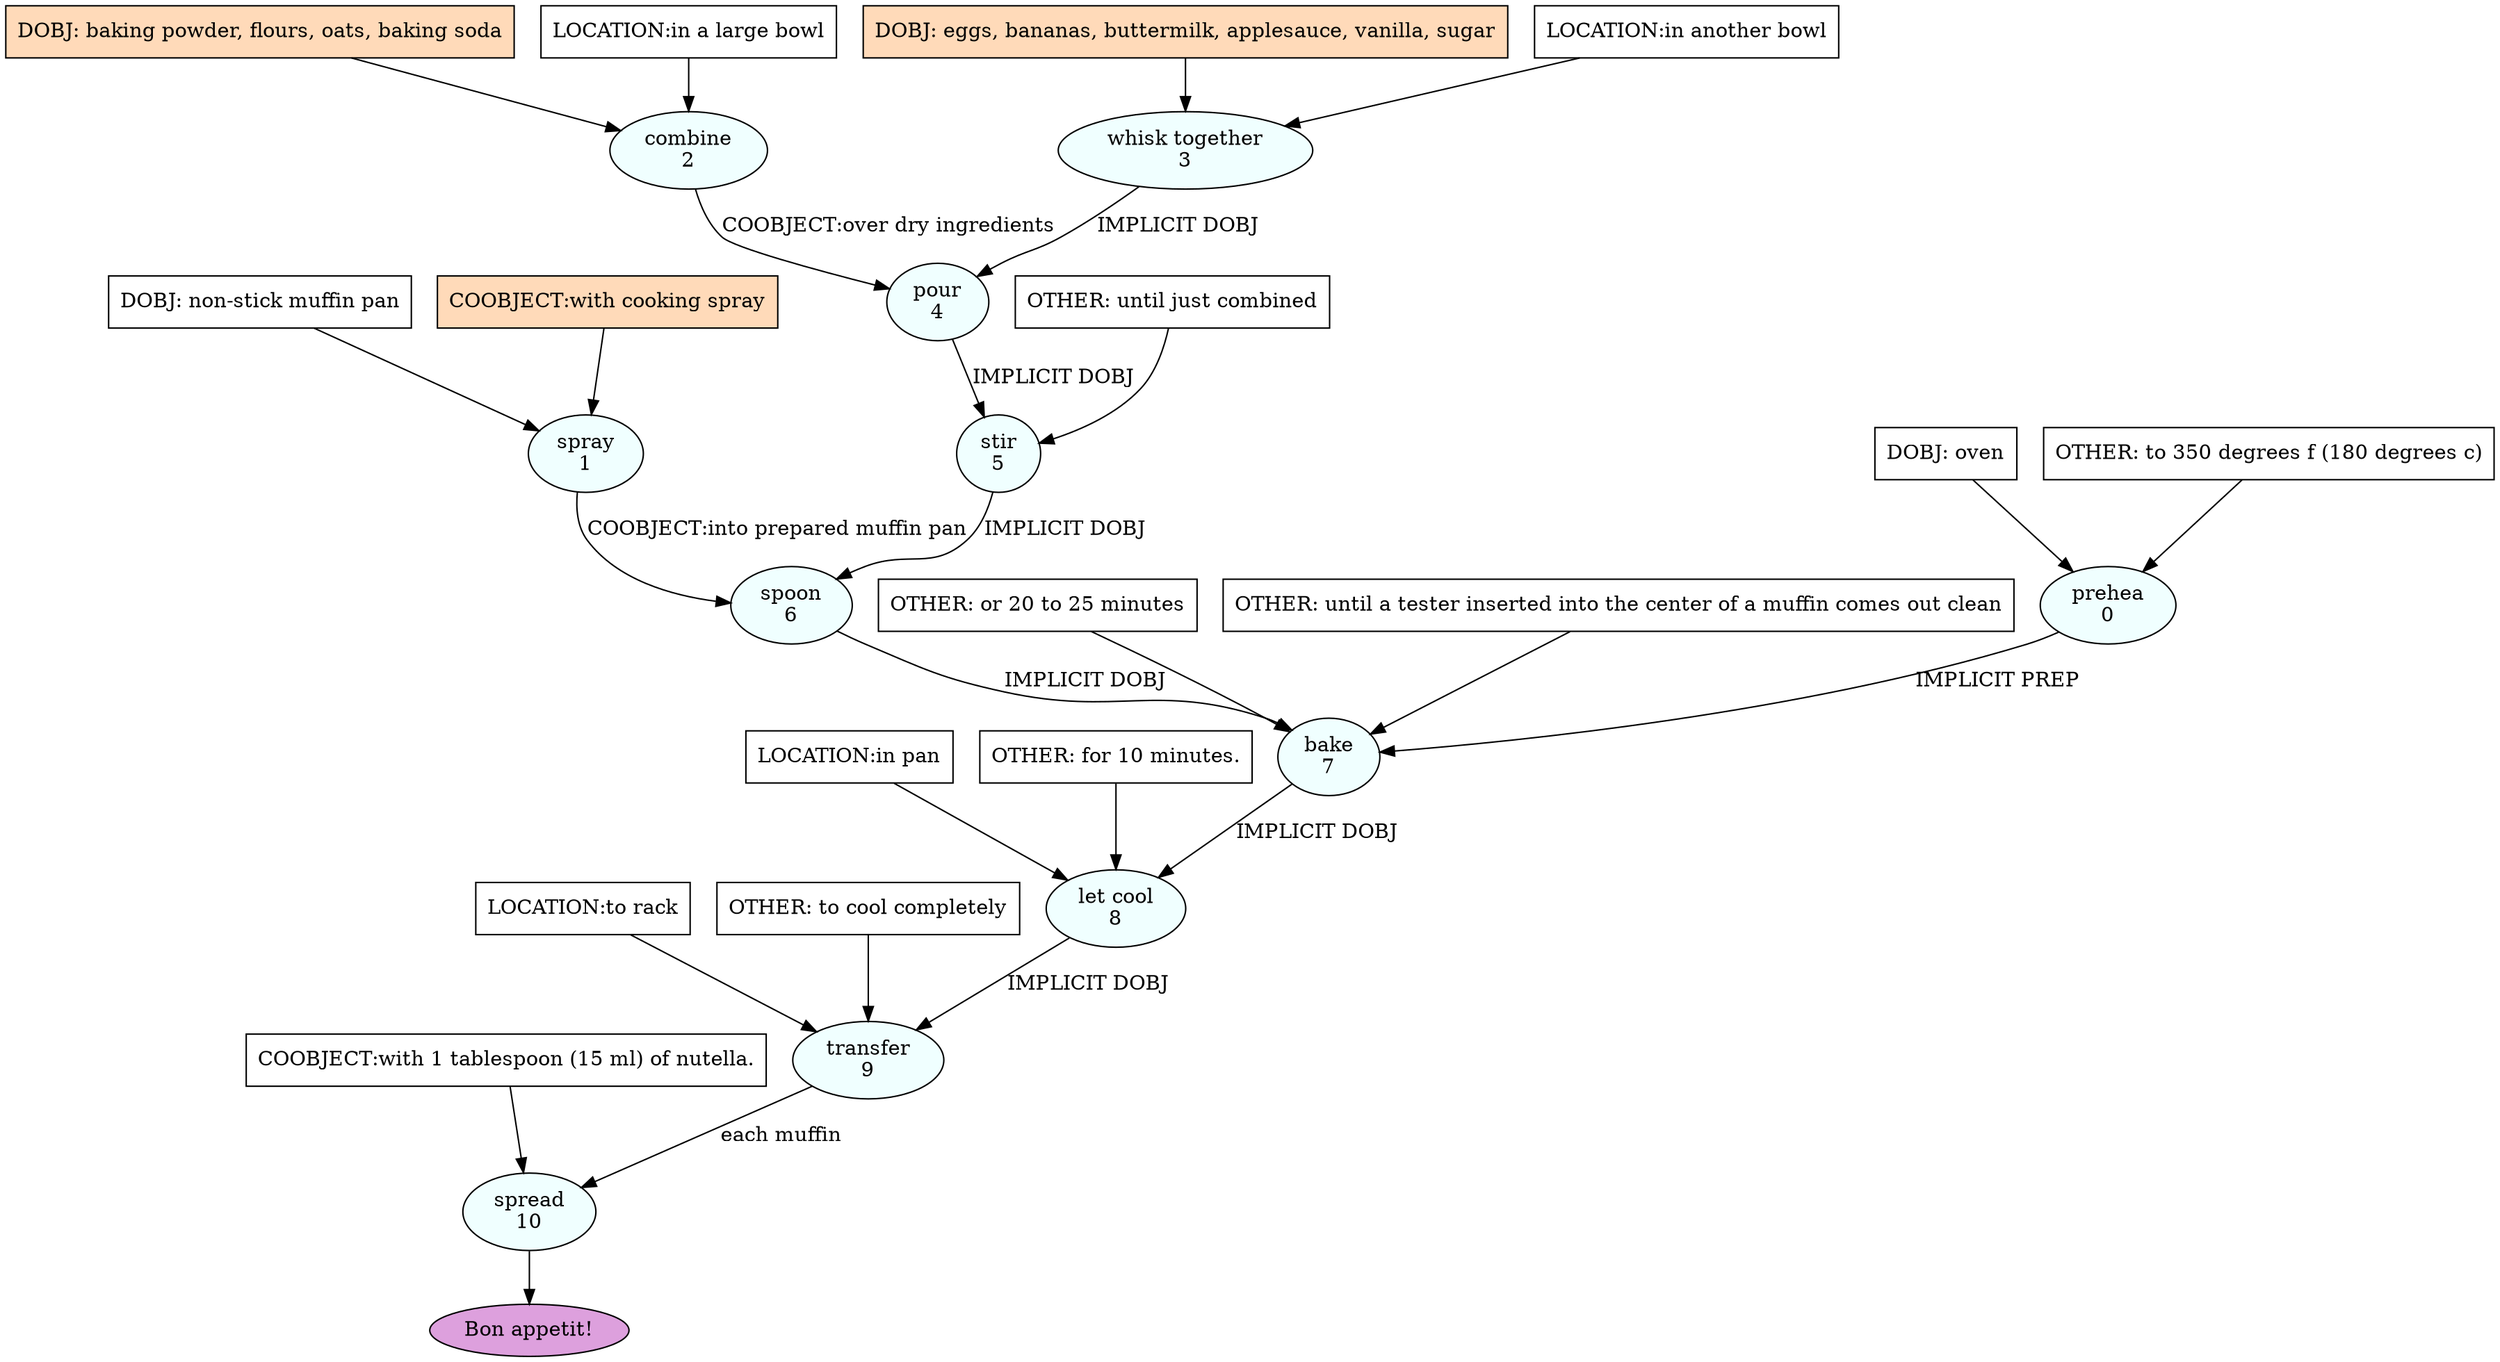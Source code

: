 digraph recipe {
E0[label="prehea
0", shape=oval, style=filled, fillcolor=azure]
E1[label="spray
1", shape=oval, style=filled, fillcolor=azure]
E2[label="combine
2", shape=oval, style=filled, fillcolor=azure]
E3[label="whisk together
3", shape=oval, style=filled, fillcolor=azure]
E4[label="pour
4", shape=oval, style=filled, fillcolor=azure]
E5[label="stir
5", shape=oval, style=filled, fillcolor=azure]
E6[label="spoon
6", shape=oval, style=filled, fillcolor=azure]
E7[label="bake
7", shape=oval, style=filled, fillcolor=azure]
E8[label="let cool
8", shape=oval, style=filled, fillcolor=azure]
E9[label="transfer
9", shape=oval, style=filled, fillcolor=azure]
E10[label="spread
10", shape=oval, style=filled, fillcolor=azure]
D3[label="DOBJ: eggs, bananas, buttermilk, applesauce, vanilla, sugar", shape=box, style=filled, fillcolor=peachpuff]
D3 -> E3
P3_0[label="LOCATION:in another bowl", shape=box, style=filled, fillcolor=white]
P3_0 -> E3
D0[label="DOBJ: oven", shape=box, style=filled, fillcolor=white]
D0 -> E0
O0_0[label="OTHER: to 350 degrees f (180 degrees c)", shape=box, style=filled, fillcolor=white]
O0_0 -> E0
D2[label="DOBJ: baking powder, flours, oats, baking soda", shape=box, style=filled, fillcolor=peachpuff]
D2 -> E2
P2_0[label="LOCATION:in a large bowl", shape=box, style=filled, fillcolor=white]
P2_0 -> E2
D1[label="DOBJ: non-stick muffin pan", shape=box, style=filled, fillcolor=white]
D1 -> E1
P1_0[label="COOBJECT:with cooking spray", shape=box, style=filled, fillcolor=peachpuff]
P1_0 -> E1
E3 -> E4 [label="IMPLICIT DOBJ"]
E2 -> E4 [label="COOBJECT:over dry ingredients"]
E4 -> E5 [label="IMPLICIT DOBJ"]
O5_0_0[label="OTHER: until just combined", shape=box, style=filled, fillcolor=white]
O5_0_0 -> E5
E5 -> E6 [label="IMPLICIT DOBJ"]
E1 -> E6 [label="COOBJECT:into prepared muffin pan"]
E6 -> E7 [label="IMPLICIT DOBJ"]
E0 -> E7 [label="IMPLICIT PREP"]
O7_0_0[label="OTHER: or 20 to 25 minutes", shape=box, style=filled, fillcolor=white]
O7_0_0 -> E7
O7_1_0[label="OTHER: until a tester inserted into the center of a muffin comes out clean", shape=box, style=filled, fillcolor=white]
O7_1_0 -> E7
E7 -> E8 [label="IMPLICIT DOBJ"]
P8_0_0[label="LOCATION:in pan", shape=box, style=filled, fillcolor=white]
P8_0_0 -> E8
O8_0_0[label="OTHER: for 10 minutes.", shape=box, style=filled, fillcolor=white]
O8_0_0 -> E8
E8 -> E9 [label="IMPLICIT DOBJ"]
P9_0_0[label="LOCATION:to rack", shape=box, style=filled, fillcolor=white]
P9_0_0 -> E9
O9_0_0[label="OTHER: to cool completely", shape=box, style=filled, fillcolor=white]
O9_0_0 -> E9
E9 -> E10 [label="each muffin"]
P10_0_0[label="COOBJECT:with 1 tablespoon (15 ml) of nutella.", shape=box, style=filled, fillcolor=white]
P10_0_0 -> E10
EOR[label="Bon appetit!", shape=oval, style=filled, fillcolor=plum]
E10 -> EOR
}

